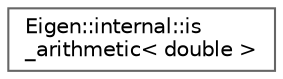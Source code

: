 digraph "Graphical Class Hierarchy"
{
 // LATEX_PDF_SIZE
  bgcolor="transparent";
  edge [fontname=Helvetica,fontsize=10,labelfontname=Helvetica,labelfontsize=10];
  node [fontname=Helvetica,fontsize=10,shape=box,height=0.2,width=0.4];
  rankdir="LR";
  Node0 [id="Node000000",label="Eigen::internal::is\l_arithmetic\< double \>",height=0.2,width=0.4,color="grey40", fillcolor="white", style="filled",URL="$structEigen_1_1internal_1_1is__arithmetic_3_01double_01_4.html",tooltip=" "];
}
